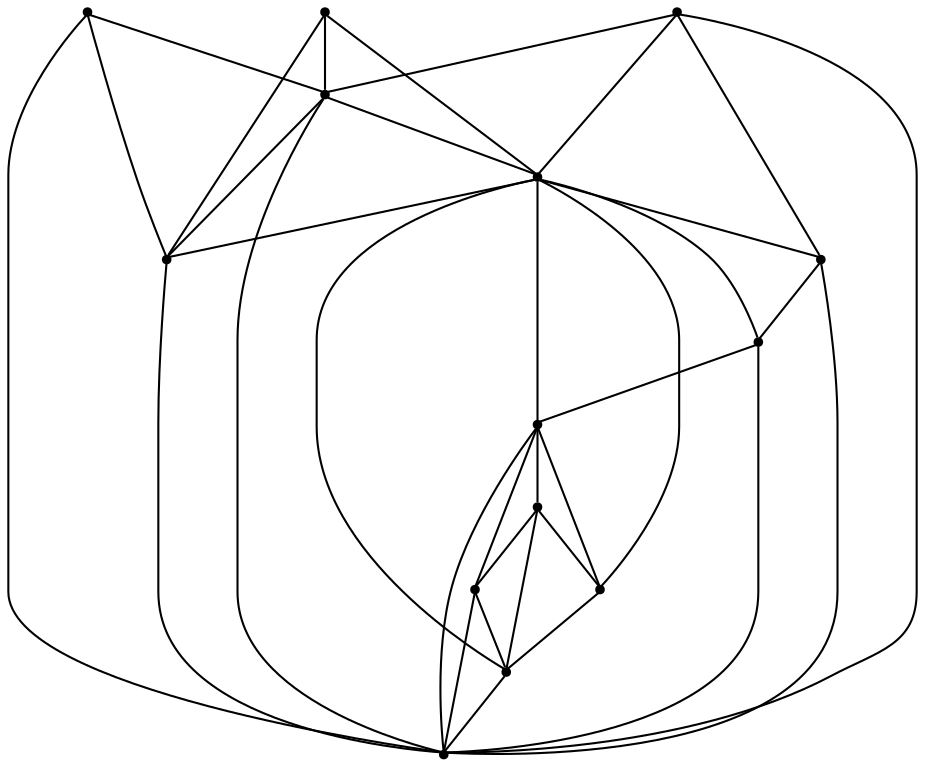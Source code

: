 graph {
  node [shape=point,comment="{\"directed\":false,\"doi\":\"10.1007/978-3-642-36763-2_25\",\"figure\":\"3 (1)\"}"]

  v0 [pos="956.6147035462427,2498.1632865484794"]
  v1 [pos="1139.3797560815813,2380.3647241660474"]
  v2 [pos="956.6147035462428,2262.5745554910836"]
  v3 [pos="896.8298823218768,2141.3671304574796"]
  v4 [pos="895.1161656429238,2277.9396185437627"]
  v5 [pos="896.8298823218768,2619.3662603735775"]
  v6 [pos="896.8257467516473,2479.380712782389"]
  v7 [pos="897.3594261837266,2216.200339148423"]
  v8 [pos="837.0451247216681,2262.5745554910836"]
  v9 [pos="896.8298823218768,2440.1159666652848"]
  v10 [pos="897.050912644605,2380.906499829903"]
  v11 [pos="896.8298823218768,2322.3260523450926"]
  v12 [pos="654.2758888979821,2378.6602928404614"]
  v13 [pos="837.0451247216681,2498.1632865484794"]

  v0 -- v1 [id="-1",pos="956.6147035462427,2498.1632865484794 1139.3797560815813,2380.3647241660474 1139.3797560815813,2380.3647241660474 1139.3797560815813,2380.3647241660474"]
  v12 -- v10 [id="-2",pos="654.2758888979821,2378.6602928404614 897.050912644605,2380.906499829903 897.050912644605,2380.906499829903 897.050912644605,2380.906499829903"]
  v10 -- v1 [id="-3",pos="897.050912644605,2380.906499829903 1139.3797560815813,2380.3647241660474 1139.3797560815813,2380.3647241660474 1139.3797560815813,2380.3647241660474"]
  v12 -- v3 [id="-4",pos="654.2758888979821,2378.6602928404614 896.8298823218768,2141.3671304574796 896.8298823218768,2141.3671304574796 896.8298823218768,2141.3671304574796"]
  v12 -- v5 [id="-5",pos="654.2758888979821,2378.6602928404614 896.8298823218768,2619.3662603735775 896.8298823218768,2619.3662603735775 896.8298823218768,2619.3662603735775"]
  v8 -- v12 [id="-6",pos="837.0451247216681,2262.5745554910836 654.2758888979821,2378.6602928404614 654.2758888979821,2378.6602928404614 654.2758888979821,2378.6602928404614"]
  v13 -- v6 [id="-7",pos="837.0451247216681,2498.1632865484794 896.8257467516473,2479.380712782389 896.8257467516473,2479.380712782389 896.8257467516473,2479.380712782389"]
  v13 -- v5 [id="-8",pos="837.0451247216681,2498.1632865484794 896.8298823218768,2619.3662603735775 896.8298823218768,2619.3662603735775 896.8298823218768,2619.3662603735775"]
  v8 -- v4 [id="-9",pos="837.0451247216681,2262.5745554910836 895.1161656429238,2277.9396185437627 895.1161656429238,2277.9396185437627 895.1161656429238,2277.9396185437627"]
  v8 -- v3 [id="-10",pos="837.0451247216681,2262.5745554910836 896.8298823218768,2141.3671304574796 896.8298823218768,2141.3671304574796 896.8298823218768,2141.3671304574796"]
  v13 -- v12 [id="-11",pos="837.0451247216681,2498.1632865484794 654.2758888979821,2378.6602928404614 654.2758888979821,2378.6602928404614 654.2758888979821,2378.6602928404614"]
  v11 -- v12 [id="-12",pos="896.8298823218768,2322.3260523450926 654.2758888979821,2378.6602928404614 654.2758888979821,2378.6602928404614 654.2758888979821,2378.6602928404614"]
  v4 -- v1 [id="-13",pos="895.1161656429238,2277.9396185437627 1139.3797560815813,2380.3647241660474 1139.3797560815813,2380.3647241660474 1139.3797560815813,2380.3647241660474"]
  v4 -- v12 [id="-14",pos="895.1161656429238,2277.9396185437627 654.2758888979821,2378.6602928404614 654.2758888979821,2378.6602928404614 654.2758888979821,2378.6602928404614"]
  v4 -- v7 [id="-15",pos="895.1161656429238,2277.9396185437627 897.3594261837266,2216.200339148423 897.3594261837266,2216.200339148423 897.3594261837266,2216.200339148423"]
  v7 -- v3 [id="-16",pos="897.3594261837266,2216.200339148423 896.8298823218768,2141.3671304574796 896.8298823218768,2141.3671304574796 896.8298823218768,2141.3671304574796"]
  v9 -- v12 [id="-17",pos="896.8298823218768,2440.1159666652848 654.2758888979821,2378.6602928404614 654.2758888979821,2378.6602928404614 654.2758888979821,2378.6602928404614"]
  v11 -- v1 [id="-18",pos="896.8298823218768,2322.3260523450926 1139.3797560815813,2380.3647241660474 1139.3797560815813,2380.3647241660474 1139.3797560815813,2380.3647241660474"]
  v11 -- v4 [id="-19",pos="896.8298823218768,2322.3260523450926 895.1161656429238,2277.9396185437627 895.1161656429238,2277.9396185437627 895.1161656429238,2277.9396185437627"]
  v3 -- v1 [id="-20",pos="896.8298823218768,2141.3671304574796 1139.3797560815813,2380.3647241660474 1139.3797560815813,2380.3647241660474 1139.3797560815813,2380.3647241660474"]
  v6 -- v5 [id="-21",pos="896.8257467516473,2479.380712782389 896.8298823218768,2619.3662603735775 896.8298823218768,2619.3662603735775 896.8298823218768,2619.3662603735775"]
  v6 -- v12 [id="-22",pos="896.8257467516473,2479.380712782389 654.2758888979821,2378.6602928404614 654.2758888979821,2378.6602928404614 654.2758888979821,2378.6602928404614"]
  v9 -- v1 [id="-23",pos="896.8298823218768,2440.1159666652848 1139.3797560815813,2380.3647241660474 1139.3797560815813,2380.3647241660474 1139.3797560815813,2380.3647241660474"]
  v9 -- v10 [id="-24",pos="896.8298823218768,2440.1159666652848 897.050912644605,2380.906499829903 897.050912644605,2380.906499829903 897.050912644605,2380.906499829903"]
  v10 -- v11 [id="-25",pos="897.050912644605,2380.906499829903 896.8298823218768,2322.3260523450926 896.8298823218768,2322.3260523450926 896.8298823218768,2322.3260523450926"]
  v7 -- v2 [id="-26",pos="897.3594261837266,2216.200339148423 956.6147035462428,2262.5745554910836 956.6147035462428,2262.5745554910836 956.6147035462428,2262.5745554910836"]
  v6 -- v1 [id="-27",pos="896.8257467516473,2479.380712782389 1139.3797560815813,2380.3647241660474 1139.3797560815813,2380.3647241660474 1139.3797560815813,2380.3647241660474"]
  v9 -- v6 [id="-28",pos="896.8298823218768,2440.1159666652848 896.8257467516473,2479.380712782389 896.8257467516473,2479.380712782389 896.8257467516473,2479.380712782389"]
  v7 -- v8 [id="-29",pos="897.3594261837266,2216.200339148423 837.0451247216681,2262.5745554910836 837.0451247216681,2262.5745554910836 837.0451247216681,2262.5745554910836"]
  v5 -- v1 [id="-30",pos="896.8298823218768,2619.3662603735775 1139.3797560815813,2380.3647241660474 1139.3797560815813,2380.3647241660474 1139.3797560815813,2380.3647241660474"]
  v0 -- v6 [id="-31",pos="956.6147035462427,2498.1632865484794 896.8257467516473,2479.380712782389 896.8257467516473,2479.380712782389 896.8257467516473,2479.380712782389"]
  v2 -- v1 [id="-32",pos="956.6147035462428,2262.5745554910836 1139.3797560815813,2380.3647241660474 1139.3797560815813,2380.3647241660474 1139.3797560815813,2380.3647241660474"]
  v0 -- v5 [id="-33",pos="956.6147035462427,2498.1632865484794 896.8298823218768,2619.3662603735775 896.8298823218768,2619.3662603735775 896.8298823218768,2619.3662603735775"]
  v2 -- v4 [id="-34",pos="956.6147035462428,2262.5745554910836 895.1161656429238,2277.9396185437627 895.1161656429238,2277.9396185437627 895.1161656429238,2277.9396185437627"]
  v2 -- v3 [id="-35",pos="956.6147035462428,2262.5745554910836 896.8298823218768,2141.3671304574796 896.8298823218768,2141.3671304574796 896.8298823218768,2141.3671304574796"]
}